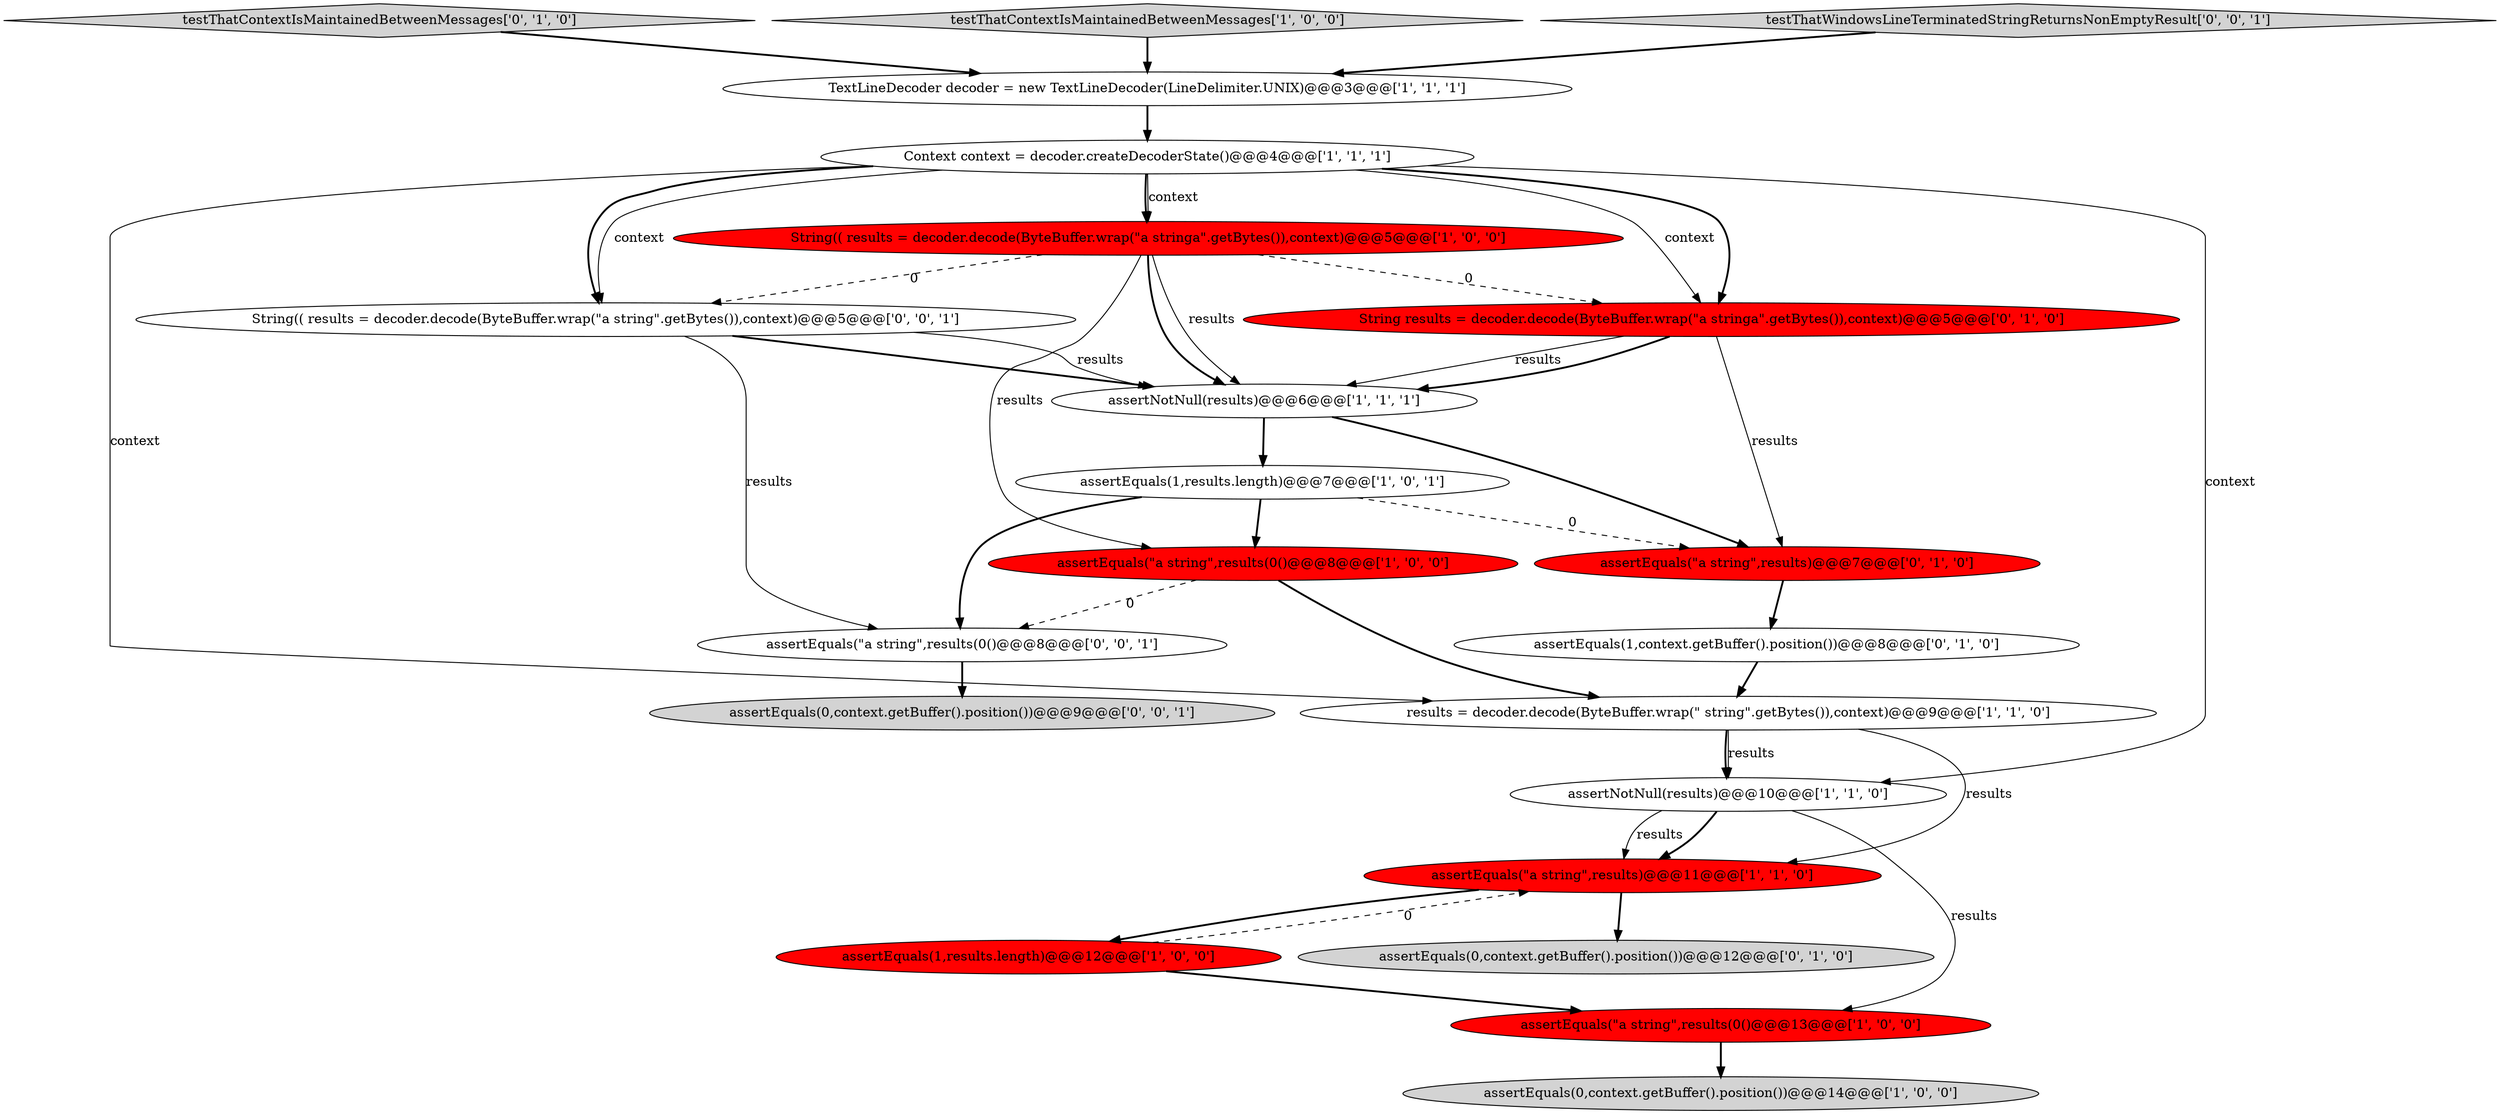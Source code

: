 digraph {
15 [style = filled, label = "testThatContextIsMaintainedBetweenMessages['0', '1', '0']", fillcolor = lightgray, shape = diamond image = "AAA0AAABBB2BBB"];
12 [style = filled, label = "assertEquals(1,results.length)@@@12@@@['1', '0', '0']", fillcolor = red, shape = ellipse image = "AAA1AAABBB1BBB"];
3 [style = filled, label = "results = decoder.decode(ByteBuffer.wrap(\" string\".getBytes()),context)@@@9@@@['1', '1', '0']", fillcolor = white, shape = ellipse image = "AAA0AAABBB1BBB"];
14 [style = filled, label = "assertEquals(1,context.getBuffer().position())@@@8@@@['0', '1', '0']", fillcolor = white, shape = ellipse image = "AAA0AAABBB2BBB"];
16 [style = filled, label = "assertEquals(0,context.getBuffer().position())@@@12@@@['0', '1', '0']", fillcolor = lightgray, shape = ellipse image = "AAA0AAABBB2BBB"];
20 [style = filled, label = "assertEquals(\"a string\",results(0()@@@8@@@['0', '0', '1']", fillcolor = white, shape = ellipse image = "AAA0AAABBB3BBB"];
9 [style = filled, label = "Context context = decoder.createDecoderState()@@@4@@@['1', '1', '1']", fillcolor = white, shape = ellipse image = "AAA0AAABBB1BBB"];
17 [style = filled, label = "assertEquals(\"a string\",results)@@@7@@@['0', '1', '0']", fillcolor = red, shape = ellipse image = "AAA1AAABBB2BBB"];
19 [style = filled, label = "String(( results = decoder.decode(ByteBuffer.wrap(\"a string\".getBytes()),context)@@@5@@@['0', '0', '1']", fillcolor = white, shape = ellipse image = "AAA0AAABBB3BBB"];
7 [style = filled, label = "assertNotNull(results)@@@10@@@['1', '1', '0']", fillcolor = white, shape = ellipse image = "AAA0AAABBB1BBB"];
11 [style = filled, label = "assertEquals(\"a string\",results(0()@@@13@@@['1', '0', '0']", fillcolor = red, shape = ellipse image = "AAA1AAABBB1BBB"];
2 [style = filled, label = "String(( results = decoder.decode(ByteBuffer.wrap(\"a stringa\".getBytes()),context)@@@5@@@['1', '0', '0']", fillcolor = red, shape = ellipse image = "AAA1AAABBB1BBB"];
4 [style = filled, label = "assertEquals(\"a string\",results(0()@@@8@@@['1', '0', '0']", fillcolor = red, shape = ellipse image = "AAA1AAABBB1BBB"];
0 [style = filled, label = "assertEquals(1,results.length)@@@7@@@['1', '0', '1']", fillcolor = white, shape = ellipse image = "AAA0AAABBB1BBB"];
5 [style = filled, label = "testThatContextIsMaintainedBetweenMessages['1', '0', '0']", fillcolor = lightgray, shape = diamond image = "AAA0AAABBB1BBB"];
8 [style = filled, label = "assertNotNull(results)@@@6@@@['1', '1', '1']", fillcolor = white, shape = ellipse image = "AAA0AAABBB1BBB"];
13 [style = filled, label = "String results = decoder.decode(ByteBuffer.wrap(\"a stringa\".getBytes()),context)@@@5@@@['0', '1', '0']", fillcolor = red, shape = ellipse image = "AAA1AAABBB2BBB"];
1 [style = filled, label = "TextLineDecoder decoder = new TextLineDecoder(LineDelimiter.UNIX)@@@3@@@['1', '1', '1']", fillcolor = white, shape = ellipse image = "AAA0AAABBB1BBB"];
6 [style = filled, label = "assertEquals(0,context.getBuffer().position())@@@14@@@['1', '0', '0']", fillcolor = lightgray, shape = ellipse image = "AAA0AAABBB1BBB"];
10 [style = filled, label = "assertEquals(\"a string\",results)@@@11@@@['1', '1', '0']", fillcolor = red, shape = ellipse image = "AAA1AAABBB1BBB"];
21 [style = filled, label = "testThatWindowsLineTerminatedStringReturnsNonEmptyResult['0', '0', '1']", fillcolor = lightgray, shape = diamond image = "AAA0AAABBB3BBB"];
18 [style = filled, label = "assertEquals(0,context.getBuffer().position())@@@9@@@['0', '0', '1']", fillcolor = lightgray, shape = ellipse image = "AAA0AAABBB3BBB"];
12->10 [style = dashed, label="0"];
14->3 [style = bold, label=""];
2->8 [style = solid, label="results"];
4->3 [style = bold, label=""];
19->8 [style = solid, label="results"];
9->13 [style = solid, label="context"];
2->19 [style = dashed, label="0"];
13->8 [style = solid, label="results"];
9->2 [style = bold, label=""];
7->10 [style = bold, label=""];
11->6 [style = bold, label=""];
12->11 [style = bold, label=""];
7->11 [style = solid, label="results"];
3->7 [style = solid, label="results"];
19->20 [style = solid, label="results"];
9->19 [style = solid, label="context"];
7->10 [style = solid, label="results"];
0->17 [style = dashed, label="0"];
19->8 [style = bold, label=""];
1->9 [style = bold, label=""];
8->0 [style = bold, label=""];
8->17 [style = bold, label=""];
20->18 [style = bold, label=""];
3->10 [style = solid, label="results"];
5->1 [style = bold, label=""];
9->7 [style = solid, label="context"];
13->17 [style = solid, label="results"];
10->16 [style = bold, label=""];
3->7 [style = bold, label=""];
0->4 [style = bold, label=""];
10->12 [style = bold, label=""];
17->14 [style = bold, label=""];
9->2 [style = solid, label="context"];
2->4 [style = solid, label="results"];
2->13 [style = dashed, label="0"];
4->20 [style = dashed, label="0"];
21->1 [style = bold, label=""];
9->19 [style = bold, label=""];
0->20 [style = bold, label=""];
9->3 [style = solid, label="context"];
13->8 [style = bold, label=""];
2->8 [style = bold, label=""];
9->13 [style = bold, label=""];
15->1 [style = bold, label=""];
}
